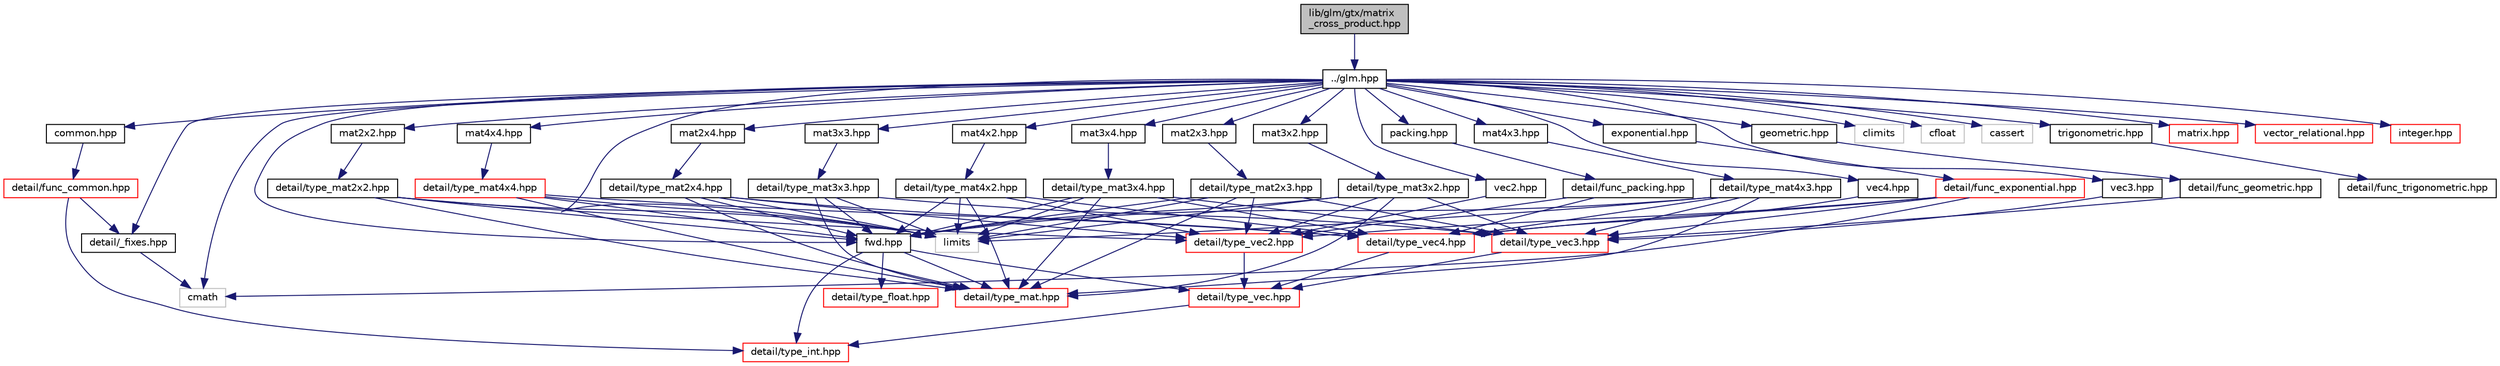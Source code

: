 digraph "lib/glm/gtx/matrix_cross_product.hpp"
{
  edge [fontname="Helvetica",fontsize="10",labelfontname="Helvetica",labelfontsize="10"];
  node [fontname="Helvetica",fontsize="10",shape=record];
  Node0 [label="lib/glm/gtx/matrix\l_cross_product.hpp",height=0.2,width=0.4,color="black", fillcolor="grey75", style="filled", fontcolor="black"];
  Node0 -> Node1 [color="midnightblue",fontsize="10",style="solid",fontname="Helvetica"];
  Node1 [label="../glm.hpp",height=0.2,width=0.4,color="black", fillcolor="white", style="filled",URL="$glm_8hpp.html"];
  Node1 -> Node2 [color="midnightblue",fontsize="10",style="solid",fontname="Helvetica"];
  Node2 [label="detail/_fixes.hpp",height=0.2,width=0.4,color="black", fillcolor="white", style="filled",URL="$__fixes_8hpp_source.html"];
  Node2 -> Node3 [color="midnightblue",fontsize="10",style="solid",fontname="Helvetica"];
  Node3 [label="cmath",height=0.2,width=0.4,color="grey75", fillcolor="white", style="filled"];
  Node1 -> Node3 [color="midnightblue",fontsize="10",style="solid",fontname="Helvetica"];
  Node1 -> Node4 [color="midnightblue",fontsize="10",style="solid",fontname="Helvetica"];
  Node4 [label="climits",height=0.2,width=0.4,color="grey75", fillcolor="white", style="filled"];
  Node1 -> Node5 [color="midnightblue",fontsize="10",style="solid",fontname="Helvetica"];
  Node5 [label="cfloat",height=0.2,width=0.4,color="grey75", fillcolor="white", style="filled"];
  Node1 -> Node6 [color="midnightblue",fontsize="10",style="solid",fontname="Helvetica"];
  Node6 [label="limits",height=0.2,width=0.4,color="grey75", fillcolor="white", style="filled"];
  Node1 -> Node7 [color="midnightblue",fontsize="10",style="solid",fontname="Helvetica"];
  Node7 [label="cassert",height=0.2,width=0.4,color="grey75", fillcolor="white", style="filled"];
  Node1 -> Node8 [color="midnightblue",fontsize="10",style="solid",fontname="Helvetica"];
  Node8 [label="fwd.hpp",height=0.2,width=0.4,color="black", fillcolor="white", style="filled",URL="$fwd_8hpp.html"];
  Node8 -> Node9 [color="midnightblue",fontsize="10",style="solid",fontname="Helvetica"];
  Node9 [label="detail/type_int.hpp",height=0.2,width=0.4,color="red", fillcolor="white", style="filled",URL="$type__int_8hpp_source.html"];
  Node8 -> Node11 [color="midnightblue",fontsize="10",style="solid",fontname="Helvetica"];
  Node11 [label="detail/type_float.hpp",height=0.2,width=0.4,color="red", fillcolor="white", style="filled",URL="$type__float_8hpp_source.html"];
  Node8 -> Node12 [color="midnightblue",fontsize="10",style="solid",fontname="Helvetica"];
  Node12 [label="detail/type_vec.hpp",height=0.2,width=0.4,color="red", fillcolor="white", style="filled",URL="$type__vec_8hpp_source.html"];
  Node12 -> Node9 [color="midnightblue",fontsize="10",style="solid",fontname="Helvetica"];
  Node8 -> Node14 [color="midnightblue",fontsize="10",style="solid",fontname="Helvetica"];
  Node14 [label="detail/type_mat.hpp",height=0.2,width=0.4,color="red", fillcolor="white", style="filled",URL="$type__mat_8hpp_source.html"];
  Node1 -> Node15 [color="midnightblue",fontsize="10",style="solid",fontname="Helvetica"];
  Node15 [label="vec2.hpp",height=0.2,width=0.4,color="black", fillcolor="white", style="filled",URL="$vec2_8hpp.html"];
  Node15 -> Node16 [color="midnightblue",fontsize="10",style="solid",fontname="Helvetica"];
  Node16 [label="detail/type_vec2.hpp",height=0.2,width=0.4,color="red", fillcolor="white", style="filled",URL="$type__vec2_8hpp_source.html"];
  Node16 -> Node12 [color="midnightblue",fontsize="10",style="solid",fontname="Helvetica"];
  Node1 -> Node18 [color="midnightblue",fontsize="10",style="solid",fontname="Helvetica"];
  Node18 [label="vec3.hpp",height=0.2,width=0.4,color="black", fillcolor="white", style="filled",URL="$vec3_8hpp.html"];
  Node18 -> Node19 [color="midnightblue",fontsize="10",style="solid",fontname="Helvetica"];
  Node19 [label="detail/type_vec3.hpp",height=0.2,width=0.4,color="red", fillcolor="white", style="filled",URL="$type__vec3_8hpp_source.html"];
  Node19 -> Node12 [color="midnightblue",fontsize="10",style="solid",fontname="Helvetica"];
  Node1 -> Node20 [color="midnightblue",fontsize="10",style="solid",fontname="Helvetica"];
  Node20 [label="vec4.hpp",height=0.2,width=0.4,color="black", fillcolor="white", style="filled",URL="$vec4_8hpp.html"];
  Node20 -> Node21 [color="midnightblue",fontsize="10",style="solid",fontname="Helvetica"];
  Node21 [label="detail/type_vec4.hpp",height=0.2,width=0.4,color="red", fillcolor="white", style="filled",URL="$type__vec4_8hpp_source.html"];
  Node21 -> Node12 [color="midnightblue",fontsize="10",style="solid",fontname="Helvetica"];
  Node1 -> Node22 [color="midnightblue",fontsize="10",style="solid",fontname="Helvetica"];
  Node22 [label="mat2x2.hpp",height=0.2,width=0.4,color="black", fillcolor="white", style="filled",URL="$mat2x2_8hpp.html"];
  Node22 -> Node23 [color="midnightblue",fontsize="10",style="solid",fontname="Helvetica"];
  Node23 [label="detail/type_mat2x2.hpp",height=0.2,width=0.4,color="black", fillcolor="white", style="filled",URL="$type__mat2x2_8hpp_source.html"];
  Node23 -> Node8 [color="midnightblue",fontsize="10",style="solid",fontname="Helvetica"];
  Node23 -> Node16 [color="midnightblue",fontsize="10",style="solid",fontname="Helvetica"];
  Node23 -> Node14 [color="midnightblue",fontsize="10",style="solid",fontname="Helvetica"];
  Node23 -> Node6 [color="midnightblue",fontsize="10",style="solid",fontname="Helvetica"];
  Node1 -> Node24 [color="midnightblue",fontsize="10",style="solid",fontname="Helvetica"];
  Node24 [label="mat2x3.hpp",height=0.2,width=0.4,color="black", fillcolor="white", style="filled",URL="$mat2x3_8hpp.html"];
  Node24 -> Node25 [color="midnightblue",fontsize="10",style="solid",fontname="Helvetica"];
  Node25 [label="detail/type_mat2x3.hpp",height=0.2,width=0.4,color="black", fillcolor="white", style="filled",URL="$type__mat2x3_8hpp_source.html"];
  Node25 -> Node8 [color="midnightblue",fontsize="10",style="solid",fontname="Helvetica"];
  Node25 -> Node16 [color="midnightblue",fontsize="10",style="solid",fontname="Helvetica"];
  Node25 -> Node19 [color="midnightblue",fontsize="10",style="solid",fontname="Helvetica"];
  Node25 -> Node14 [color="midnightblue",fontsize="10",style="solid",fontname="Helvetica"];
  Node25 -> Node6 [color="midnightblue",fontsize="10",style="solid",fontname="Helvetica"];
  Node1 -> Node26 [color="midnightblue",fontsize="10",style="solid",fontname="Helvetica"];
  Node26 [label="mat2x4.hpp",height=0.2,width=0.4,color="black", fillcolor="white", style="filled",URL="$mat2x4_8hpp.html"];
  Node26 -> Node27 [color="midnightblue",fontsize="10",style="solid",fontname="Helvetica"];
  Node27 [label="detail/type_mat2x4.hpp",height=0.2,width=0.4,color="black", fillcolor="white", style="filled",URL="$type__mat2x4_8hpp_source.html"];
  Node27 -> Node8 [color="midnightblue",fontsize="10",style="solid",fontname="Helvetica"];
  Node27 -> Node16 [color="midnightblue",fontsize="10",style="solid",fontname="Helvetica"];
  Node27 -> Node21 [color="midnightblue",fontsize="10",style="solid",fontname="Helvetica"];
  Node27 -> Node14 [color="midnightblue",fontsize="10",style="solid",fontname="Helvetica"];
  Node27 -> Node6 [color="midnightblue",fontsize="10",style="solid",fontname="Helvetica"];
  Node1 -> Node28 [color="midnightblue",fontsize="10",style="solid",fontname="Helvetica"];
  Node28 [label="mat3x2.hpp",height=0.2,width=0.4,color="black", fillcolor="white", style="filled",URL="$mat3x2_8hpp.html"];
  Node28 -> Node29 [color="midnightblue",fontsize="10",style="solid",fontname="Helvetica"];
  Node29 [label="detail/type_mat3x2.hpp",height=0.2,width=0.4,color="black", fillcolor="white", style="filled",URL="$type__mat3x2_8hpp_source.html"];
  Node29 -> Node8 [color="midnightblue",fontsize="10",style="solid",fontname="Helvetica"];
  Node29 -> Node16 [color="midnightblue",fontsize="10",style="solid",fontname="Helvetica"];
  Node29 -> Node19 [color="midnightblue",fontsize="10",style="solid",fontname="Helvetica"];
  Node29 -> Node14 [color="midnightblue",fontsize="10",style="solid",fontname="Helvetica"];
  Node29 -> Node6 [color="midnightblue",fontsize="10",style="solid",fontname="Helvetica"];
  Node1 -> Node30 [color="midnightblue",fontsize="10",style="solid",fontname="Helvetica"];
  Node30 [label="mat3x3.hpp",height=0.2,width=0.4,color="black", fillcolor="white", style="filled",URL="$mat3x3_8hpp.html"];
  Node30 -> Node31 [color="midnightblue",fontsize="10",style="solid",fontname="Helvetica"];
  Node31 [label="detail/type_mat3x3.hpp",height=0.2,width=0.4,color="black", fillcolor="white", style="filled",URL="$type__mat3x3_8hpp_source.html"];
  Node31 -> Node8 [color="midnightblue",fontsize="10",style="solid",fontname="Helvetica"];
  Node31 -> Node19 [color="midnightblue",fontsize="10",style="solid",fontname="Helvetica"];
  Node31 -> Node14 [color="midnightblue",fontsize="10",style="solid",fontname="Helvetica"];
  Node31 -> Node6 [color="midnightblue",fontsize="10",style="solid",fontname="Helvetica"];
  Node1 -> Node32 [color="midnightblue",fontsize="10",style="solid",fontname="Helvetica"];
  Node32 [label="mat3x4.hpp",height=0.2,width=0.4,color="black", fillcolor="white", style="filled",URL="$mat3x4_8hpp.html"];
  Node32 -> Node33 [color="midnightblue",fontsize="10",style="solid",fontname="Helvetica"];
  Node33 [label="detail/type_mat3x4.hpp",height=0.2,width=0.4,color="black", fillcolor="white", style="filled",URL="$type__mat3x4_8hpp_source.html"];
  Node33 -> Node8 [color="midnightblue",fontsize="10",style="solid",fontname="Helvetica"];
  Node33 -> Node19 [color="midnightblue",fontsize="10",style="solid",fontname="Helvetica"];
  Node33 -> Node21 [color="midnightblue",fontsize="10",style="solid",fontname="Helvetica"];
  Node33 -> Node14 [color="midnightblue",fontsize="10",style="solid",fontname="Helvetica"];
  Node33 -> Node6 [color="midnightblue",fontsize="10",style="solid",fontname="Helvetica"];
  Node1 -> Node34 [color="midnightblue",fontsize="10",style="solid",fontname="Helvetica"];
  Node34 [label="mat4x2.hpp",height=0.2,width=0.4,color="black", fillcolor="white", style="filled",URL="$mat4x2_8hpp.html"];
  Node34 -> Node35 [color="midnightblue",fontsize="10",style="solid",fontname="Helvetica"];
  Node35 [label="detail/type_mat4x2.hpp",height=0.2,width=0.4,color="black", fillcolor="white", style="filled",URL="$type__mat4x2_8hpp_source.html"];
  Node35 -> Node8 [color="midnightblue",fontsize="10",style="solid",fontname="Helvetica"];
  Node35 -> Node16 [color="midnightblue",fontsize="10",style="solid",fontname="Helvetica"];
  Node35 -> Node21 [color="midnightblue",fontsize="10",style="solid",fontname="Helvetica"];
  Node35 -> Node14 [color="midnightblue",fontsize="10",style="solid",fontname="Helvetica"];
  Node35 -> Node6 [color="midnightblue",fontsize="10",style="solid",fontname="Helvetica"];
  Node1 -> Node36 [color="midnightblue",fontsize="10",style="solid",fontname="Helvetica"];
  Node36 [label="mat4x3.hpp",height=0.2,width=0.4,color="black", fillcolor="white", style="filled",URL="$mat4x3_8hpp_source.html"];
  Node36 -> Node37 [color="midnightblue",fontsize="10",style="solid",fontname="Helvetica"];
  Node37 [label="detail/type_mat4x3.hpp",height=0.2,width=0.4,color="black", fillcolor="white", style="filled",URL="$type__mat4x3_8hpp_source.html"];
  Node37 -> Node8 [color="midnightblue",fontsize="10",style="solid",fontname="Helvetica"];
  Node37 -> Node19 [color="midnightblue",fontsize="10",style="solid",fontname="Helvetica"];
  Node37 -> Node21 [color="midnightblue",fontsize="10",style="solid",fontname="Helvetica"];
  Node37 -> Node14 [color="midnightblue",fontsize="10",style="solid",fontname="Helvetica"];
  Node37 -> Node6 [color="midnightblue",fontsize="10",style="solid",fontname="Helvetica"];
  Node1 -> Node38 [color="midnightblue",fontsize="10",style="solid",fontname="Helvetica"];
  Node38 [label="mat4x4.hpp",height=0.2,width=0.4,color="black", fillcolor="white", style="filled",URL="$mat4x4_8hpp.html"];
  Node38 -> Node39 [color="midnightblue",fontsize="10",style="solid",fontname="Helvetica"];
  Node39 [label="detail/type_mat4x4.hpp",height=0.2,width=0.4,color="red", fillcolor="white", style="filled",URL="$type__mat4x4_8hpp_source.html"];
  Node39 -> Node8 [color="midnightblue",fontsize="10",style="solid",fontname="Helvetica"];
  Node39 -> Node21 [color="midnightblue",fontsize="10",style="solid",fontname="Helvetica"];
  Node39 -> Node14 [color="midnightblue",fontsize="10",style="solid",fontname="Helvetica"];
  Node39 -> Node6 [color="midnightblue",fontsize="10",style="solid",fontname="Helvetica"];
  Node1 -> Node40 [color="midnightblue",fontsize="10",style="solid",fontname="Helvetica"];
  Node40 [label="trigonometric.hpp",height=0.2,width=0.4,color="black", fillcolor="white", style="filled",URL="$trigonometric_8hpp.html"];
  Node40 -> Node41 [color="midnightblue",fontsize="10",style="solid",fontname="Helvetica"];
  Node41 [label="detail/func_trigonometric.hpp",height=0.2,width=0.4,color="black", fillcolor="white", style="filled",URL="$func__trigonometric_8hpp_source.html"];
  Node1 -> Node42 [color="midnightblue",fontsize="10",style="solid",fontname="Helvetica"];
  Node42 [label="exponential.hpp",height=0.2,width=0.4,color="black", fillcolor="white", style="filled",URL="$exponential_8hpp.html"];
  Node42 -> Node43 [color="midnightblue",fontsize="10",style="solid",fontname="Helvetica"];
  Node43 [label="detail/func_exponential.hpp",height=0.2,width=0.4,color="red", fillcolor="white", style="filled",URL="$func__exponential_8hpp_source.html"];
  Node43 -> Node16 [color="midnightblue",fontsize="10",style="solid",fontname="Helvetica"];
  Node43 -> Node19 [color="midnightblue",fontsize="10",style="solid",fontname="Helvetica"];
  Node43 -> Node21 [color="midnightblue",fontsize="10",style="solid",fontname="Helvetica"];
  Node43 -> Node3 [color="midnightblue",fontsize="10",style="solid",fontname="Helvetica"];
  Node1 -> Node45 [color="midnightblue",fontsize="10",style="solid",fontname="Helvetica"];
  Node45 [label="common.hpp",height=0.2,width=0.4,color="black", fillcolor="white", style="filled",URL="$common_8hpp.html"];
  Node45 -> Node46 [color="midnightblue",fontsize="10",style="solid",fontname="Helvetica"];
  Node46 [label="detail/func_common.hpp",height=0.2,width=0.4,color="red", fillcolor="white", style="filled",URL="$func__common_8hpp_source.html"];
  Node46 -> Node9 [color="midnightblue",fontsize="10",style="solid",fontname="Helvetica"];
  Node46 -> Node2 [color="midnightblue",fontsize="10",style="solid",fontname="Helvetica"];
  Node1 -> Node47 [color="midnightblue",fontsize="10",style="solid",fontname="Helvetica"];
  Node47 [label="packing.hpp",height=0.2,width=0.4,color="black", fillcolor="white", style="filled",URL="$packing_8hpp.html"];
  Node47 -> Node48 [color="midnightblue",fontsize="10",style="solid",fontname="Helvetica"];
  Node48 [label="detail/func_packing.hpp",height=0.2,width=0.4,color="black", fillcolor="white", style="filled",URL="$func__packing_8hpp_source.html"];
  Node48 -> Node16 [color="midnightblue",fontsize="10",style="solid",fontname="Helvetica"];
  Node48 -> Node21 [color="midnightblue",fontsize="10",style="solid",fontname="Helvetica"];
  Node1 -> Node49 [color="midnightblue",fontsize="10",style="solid",fontname="Helvetica"];
  Node49 [label="geometric.hpp",height=0.2,width=0.4,color="black", fillcolor="white", style="filled",URL="$geometric_8hpp.html"];
  Node49 -> Node50 [color="midnightblue",fontsize="10",style="solid",fontname="Helvetica"];
  Node50 [label="detail/func_geometric.hpp",height=0.2,width=0.4,color="black", fillcolor="white", style="filled",URL="$func__geometric_8hpp_source.html"];
  Node50 -> Node19 [color="midnightblue",fontsize="10",style="solid",fontname="Helvetica"];
  Node1 -> Node51 [color="midnightblue",fontsize="10",style="solid",fontname="Helvetica"];
  Node51 [label="matrix.hpp",height=0.2,width=0.4,color="red", fillcolor="white", style="filled",URL="$matrix_8hpp.html"];
  Node1 -> Node53 [color="midnightblue",fontsize="10",style="solid",fontname="Helvetica"];
  Node53 [label="vector_relational.hpp",height=0.2,width=0.4,color="red", fillcolor="white", style="filled",URL="$vector__relational_8hpp.html"];
  Node1 -> Node55 [color="midnightblue",fontsize="10",style="solid",fontname="Helvetica"];
  Node55 [label="integer.hpp",height=0.2,width=0.4,color="red", fillcolor="white", style="filled",URL="$integer_8hpp.html"];
}
